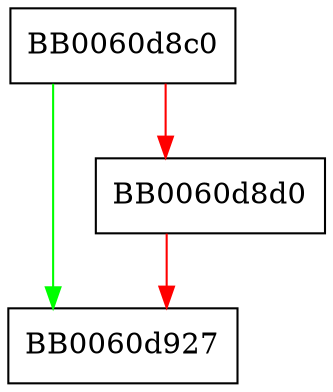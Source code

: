 digraph ossl_obj_cleanup_int {
  node [shape="box"];
  graph [splines=ortho];
  BB0060d8c0 -> BB0060d927 [color="green"];
  BB0060d8c0 -> BB0060d8d0 [color="red"];
  BB0060d8d0 -> BB0060d927 [color="red"];
}